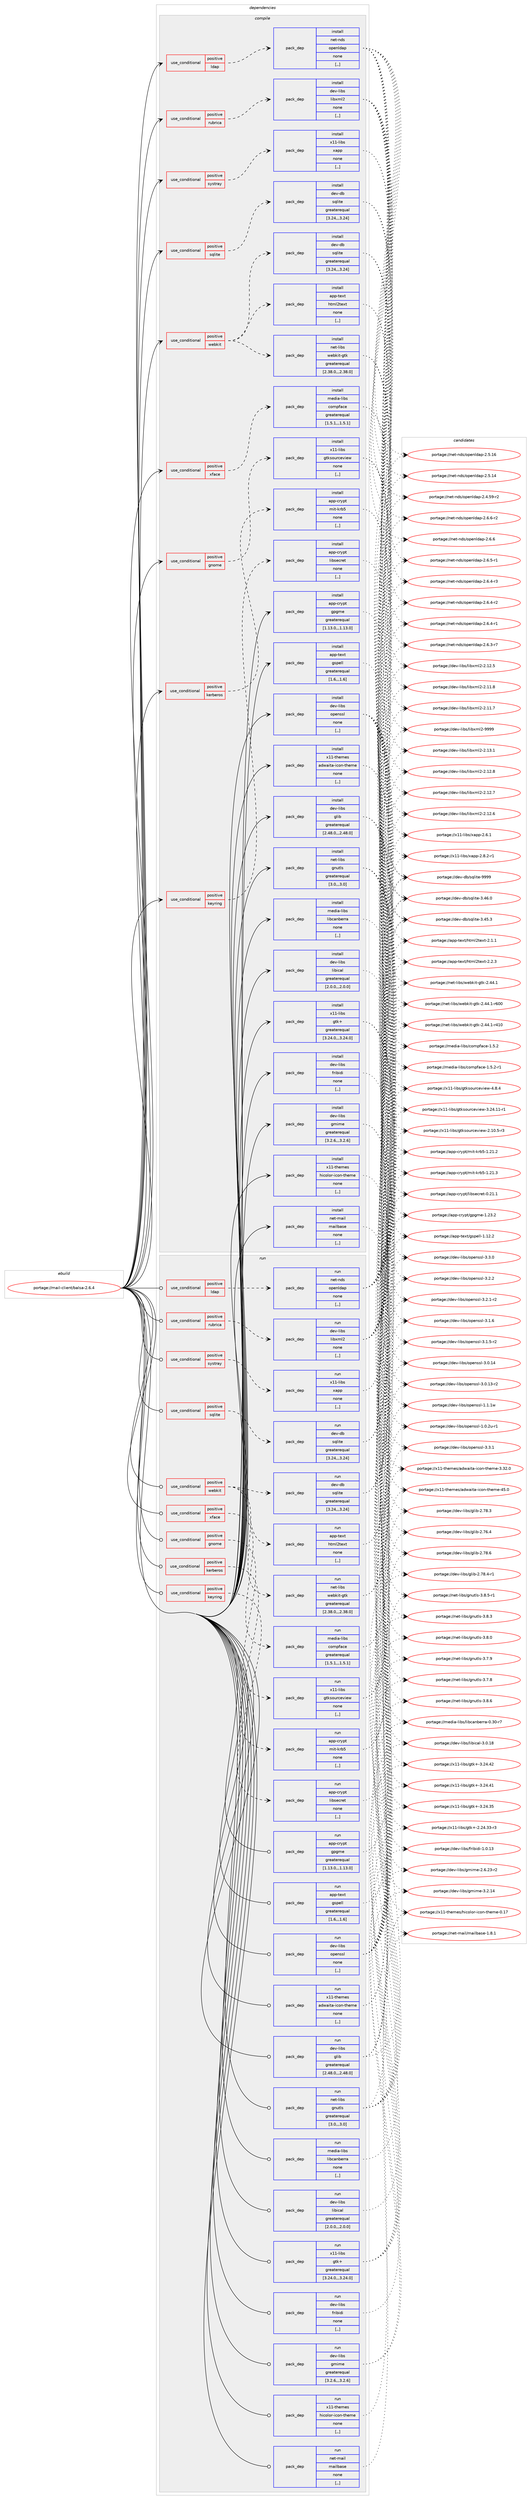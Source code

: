 digraph prolog {

# *************
# Graph options
# *************

newrank=true;
concentrate=true;
compound=true;
graph [rankdir=LR,fontname=Helvetica,fontsize=10,ranksep=1.5];#, ranksep=2.5, nodesep=0.2];
edge  [arrowhead=vee];
node  [fontname=Helvetica,fontsize=10];

# **********
# The ebuild
# **********

subgraph cluster_leftcol {
color=gray;
rank=same;
label=<<i>ebuild</i>>;
id [label="portage://mail-client/balsa-2.6.4", color=red, width=4, href="../mail-client/balsa-2.6.4.svg"];
}

# ****************
# The dependencies
# ****************

subgraph cluster_midcol {
color=gray;
label=<<i>dependencies</i>>;
subgraph cluster_compile {
fillcolor="#eeeeee";
style=filled;
label=<<i>compile</i>>;
subgraph cond68603 {
dependency273780 [label=<<TABLE BORDER="0" CELLBORDER="1" CELLSPACING="0" CELLPADDING="4"><TR><TD ROWSPAN="3" CELLPADDING="10">use_conditional</TD></TR><TR><TD>positive</TD></TR><TR><TD>gnome</TD></TR></TABLE>>, shape=none, color=red];
subgraph pack202949 {
dependency273781 [label=<<TABLE BORDER="0" CELLBORDER="1" CELLSPACING="0" CELLPADDING="4" WIDTH="220"><TR><TD ROWSPAN="6" CELLPADDING="30">pack_dep</TD></TR><TR><TD WIDTH="110">install</TD></TR><TR><TD>x11-libs</TD></TR><TR><TD>gtksourceview</TD></TR><TR><TD>none</TD></TR><TR><TD>[,,]</TD></TR></TABLE>>, shape=none, color=blue];
}
dependency273780:e -> dependency273781:w [weight=20,style="dashed",arrowhead="vee"];
}
id:e -> dependency273780:w [weight=20,style="solid",arrowhead="vee"];
subgraph cond68604 {
dependency273782 [label=<<TABLE BORDER="0" CELLBORDER="1" CELLSPACING="0" CELLPADDING="4"><TR><TD ROWSPAN="3" CELLPADDING="10">use_conditional</TD></TR><TR><TD>positive</TD></TR><TR><TD>kerberos</TD></TR></TABLE>>, shape=none, color=red];
subgraph pack202950 {
dependency273783 [label=<<TABLE BORDER="0" CELLBORDER="1" CELLSPACING="0" CELLPADDING="4" WIDTH="220"><TR><TD ROWSPAN="6" CELLPADDING="30">pack_dep</TD></TR><TR><TD WIDTH="110">install</TD></TR><TR><TD>app-crypt</TD></TR><TR><TD>mit-krb5</TD></TR><TR><TD>none</TD></TR><TR><TD>[,,]</TD></TR></TABLE>>, shape=none, color=blue];
}
dependency273782:e -> dependency273783:w [weight=20,style="dashed",arrowhead="vee"];
}
id:e -> dependency273782:w [weight=20,style="solid",arrowhead="vee"];
subgraph cond68605 {
dependency273784 [label=<<TABLE BORDER="0" CELLBORDER="1" CELLSPACING="0" CELLPADDING="4"><TR><TD ROWSPAN="3" CELLPADDING="10">use_conditional</TD></TR><TR><TD>positive</TD></TR><TR><TD>keyring</TD></TR></TABLE>>, shape=none, color=red];
subgraph pack202951 {
dependency273785 [label=<<TABLE BORDER="0" CELLBORDER="1" CELLSPACING="0" CELLPADDING="4" WIDTH="220"><TR><TD ROWSPAN="6" CELLPADDING="30">pack_dep</TD></TR><TR><TD WIDTH="110">install</TD></TR><TR><TD>app-crypt</TD></TR><TR><TD>libsecret</TD></TR><TR><TD>none</TD></TR><TR><TD>[,,]</TD></TR></TABLE>>, shape=none, color=blue];
}
dependency273784:e -> dependency273785:w [weight=20,style="dashed",arrowhead="vee"];
}
id:e -> dependency273784:w [weight=20,style="solid",arrowhead="vee"];
subgraph cond68606 {
dependency273786 [label=<<TABLE BORDER="0" CELLBORDER="1" CELLSPACING="0" CELLPADDING="4"><TR><TD ROWSPAN="3" CELLPADDING="10">use_conditional</TD></TR><TR><TD>positive</TD></TR><TR><TD>ldap</TD></TR></TABLE>>, shape=none, color=red];
subgraph pack202952 {
dependency273787 [label=<<TABLE BORDER="0" CELLBORDER="1" CELLSPACING="0" CELLPADDING="4" WIDTH="220"><TR><TD ROWSPAN="6" CELLPADDING="30">pack_dep</TD></TR><TR><TD WIDTH="110">install</TD></TR><TR><TD>net-nds</TD></TR><TR><TD>openldap</TD></TR><TR><TD>none</TD></TR><TR><TD>[,,]</TD></TR></TABLE>>, shape=none, color=blue];
}
dependency273786:e -> dependency273787:w [weight=20,style="dashed",arrowhead="vee"];
}
id:e -> dependency273786:w [weight=20,style="solid",arrowhead="vee"];
subgraph cond68607 {
dependency273788 [label=<<TABLE BORDER="0" CELLBORDER="1" CELLSPACING="0" CELLPADDING="4"><TR><TD ROWSPAN="3" CELLPADDING="10">use_conditional</TD></TR><TR><TD>positive</TD></TR><TR><TD>rubrica</TD></TR></TABLE>>, shape=none, color=red];
subgraph pack202953 {
dependency273789 [label=<<TABLE BORDER="0" CELLBORDER="1" CELLSPACING="0" CELLPADDING="4" WIDTH="220"><TR><TD ROWSPAN="6" CELLPADDING="30">pack_dep</TD></TR><TR><TD WIDTH="110">install</TD></TR><TR><TD>dev-libs</TD></TR><TR><TD>libxml2</TD></TR><TR><TD>none</TD></TR><TR><TD>[,,]</TD></TR></TABLE>>, shape=none, color=blue];
}
dependency273788:e -> dependency273789:w [weight=20,style="dashed",arrowhead="vee"];
}
id:e -> dependency273788:w [weight=20,style="solid",arrowhead="vee"];
subgraph cond68608 {
dependency273790 [label=<<TABLE BORDER="0" CELLBORDER="1" CELLSPACING="0" CELLPADDING="4"><TR><TD ROWSPAN="3" CELLPADDING="10">use_conditional</TD></TR><TR><TD>positive</TD></TR><TR><TD>sqlite</TD></TR></TABLE>>, shape=none, color=red];
subgraph pack202954 {
dependency273791 [label=<<TABLE BORDER="0" CELLBORDER="1" CELLSPACING="0" CELLPADDING="4" WIDTH="220"><TR><TD ROWSPAN="6" CELLPADDING="30">pack_dep</TD></TR><TR><TD WIDTH="110">install</TD></TR><TR><TD>dev-db</TD></TR><TR><TD>sqlite</TD></TR><TR><TD>greaterequal</TD></TR><TR><TD>[3.24,,,3.24]</TD></TR></TABLE>>, shape=none, color=blue];
}
dependency273790:e -> dependency273791:w [weight=20,style="dashed",arrowhead="vee"];
}
id:e -> dependency273790:w [weight=20,style="solid",arrowhead="vee"];
subgraph cond68609 {
dependency273792 [label=<<TABLE BORDER="0" CELLBORDER="1" CELLSPACING="0" CELLPADDING="4"><TR><TD ROWSPAN="3" CELLPADDING="10">use_conditional</TD></TR><TR><TD>positive</TD></TR><TR><TD>systray</TD></TR></TABLE>>, shape=none, color=red];
subgraph pack202955 {
dependency273793 [label=<<TABLE BORDER="0" CELLBORDER="1" CELLSPACING="0" CELLPADDING="4" WIDTH="220"><TR><TD ROWSPAN="6" CELLPADDING="30">pack_dep</TD></TR><TR><TD WIDTH="110">install</TD></TR><TR><TD>x11-libs</TD></TR><TR><TD>xapp</TD></TR><TR><TD>none</TD></TR><TR><TD>[,,]</TD></TR></TABLE>>, shape=none, color=blue];
}
dependency273792:e -> dependency273793:w [weight=20,style="dashed",arrowhead="vee"];
}
id:e -> dependency273792:w [weight=20,style="solid",arrowhead="vee"];
subgraph cond68610 {
dependency273794 [label=<<TABLE BORDER="0" CELLBORDER="1" CELLSPACING="0" CELLPADDING="4"><TR><TD ROWSPAN="3" CELLPADDING="10">use_conditional</TD></TR><TR><TD>positive</TD></TR><TR><TD>webkit</TD></TR></TABLE>>, shape=none, color=red];
subgraph pack202956 {
dependency273795 [label=<<TABLE BORDER="0" CELLBORDER="1" CELLSPACING="0" CELLPADDING="4" WIDTH="220"><TR><TD ROWSPAN="6" CELLPADDING="30">pack_dep</TD></TR><TR><TD WIDTH="110">install</TD></TR><TR><TD>net-libs</TD></TR><TR><TD>webkit-gtk</TD></TR><TR><TD>greaterequal</TD></TR><TR><TD>[2.38.0,,,2.38.0]</TD></TR></TABLE>>, shape=none, color=blue];
}
dependency273794:e -> dependency273795:w [weight=20,style="dashed",arrowhead="vee"];
subgraph pack202957 {
dependency273796 [label=<<TABLE BORDER="0" CELLBORDER="1" CELLSPACING="0" CELLPADDING="4" WIDTH="220"><TR><TD ROWSPAN="6" CELLPADDING="30">pack_dep</TD></TR><TR><TD WIDTH="110">install</TD></TR><TR><TD>dev-db</TD></TR><TR><TD>sqlite</TD></TR><TR><TD>greaterequal</TD></TR><TR><TD>[3.24,,,3.24]</TD></TR></TABLE>>, shape=none, color=blue];
}
dependency273794:e -> dependency273796:w [weight=20,style="dashed",arrowhead="vee"];
subgraph pack202958 {
dependency273797 [label=<<TABLE BORDER="0" CELLBORDER="1" CELLSPACING="0" CELLPADDING="4" WIDTH="220"><TR><TD ROWSPAN="6" CELLPADDING="30">pack_dep</TD></TR><TR><TD WIDTH="110">install</TD></TR><TR><TD>app-text</TD></TR><TR><TD>html2text</TD></TR><TR><TD>none</TD></TR><TR><TD>[,,]</TD></TR></TABLE>>, shape=none, color=blue];
}
dependency273794:e -> dependency273797:w [weight=20,style="dashed",arrowhead="vee"];
}
id:e -> dependency273794:w [weight=20,style="solid",arrowhead="vee"];
subgraph cond68611 {
dependency273798 [label=<<TABLE BORDER="0" CELLBORDER="1" CELLSPACING="0" CELLPADDING="4"><TR><TD ROWSPAN="3" CELLPADDING="10">use_conditional</TD></TR><TR><TD>positive</TD></TR><TR><TD>xface</TD></TR></TABLE>>, shape=none, color=red];
subgraph pack202959 {
dependency273799 [label=<<TABLE BORDER="0" CELLBORDER="1" CELLSPACING="0" CELLPADDING="4" WIDTH="220"><TR><TD ROWSPAN="6" CELLPADDING="30">pack_dep</TD></TR><TR><TD WIDTH="110">install</TD></TR><TR><TD>media-libs</TD></TR><TR><TD>compface</TD></TR><TR><TD>greaterequal</TD></TR><TR><TD>[1.5.1,,,1.5.1]</TD></TR></TABLE>>, shape=none, color=blue];
}
dependency273798:e -> dependency273799:w [weight=20,style="dashed",arrowhead="vee"];
}
id:e -> dependency273798:w [weight=20,style="solid",arrowhead="vee"];
subgraph pack202960 {
dependency273800 [label=<<TABLE BORDER="0" CELLBORDER="1" CELLSPACING="0" CELLPADDING="4" WIDTH="220"><TR><TD ROWSPAN="6" CELLPADDING="30">pack_dep</TD></TR><TR><TD WIDTH="110">install</TD></TR><TR><TD>app-crypt</TD></TR><TR><TD>gpgme</TD></TR><TR><TD>greaterequal</TD></TR><TR><TD>[1.13.0,,,1.13.0]</TD></TR></TABLE>>, shape=none, color=blue];
}
id:e -> dependency273800:w [weight=20,style="solid",arrowhead="vee"];
subgraph pack202961 {
dependency273801 [label=<<TABLE BORDER="0" CELLBORDER="1" CELLSPACING="0" CELLPADDING="4" WIDTH="220"><TR><TD ROWSPAN="6" CELLPADDING="30">pack_dep</TD></TR><TR><TD WIDTH="110">install</TD></TR><TR><TD>app-text</TD></TR><TR><TD>gspell</TD></TR><TR><TD>greaterequal</TD></TR><TR><TD>[1.6,,,1.6]</TD></TR></TABLE>>, shape=none, color=blue];
}
id:e -> dependency273801:w [weight=20,style="solid",arrowhead="vee"];
subgraph pack202962 {
dependency273802 [label=<<TABLE BORDER="0" CELLBORDER="1" CELLSPACING="0" CELLPADDING="4" WIDTH="220"><TR><TD ROWSPAN="6" CELLPADDING="30">pack_dep</TD></TR><TR><TD WIDTH="110">install</TD></TR><TR><TD>dev-libs</TD></TR><TR><TD>fribidi</TD></TR><TR><TD>none</TD></TR><TR><TD>[,,]</TD></TR></TABLE>>, shape=none, color=blue];
}
id:e -> dependency273802:w [weight=20,style="solid",arrowhead="vee"];
subgraph pack202963 {
dependency273803 [label=<<TABLE BORDER="0" CELLBORDER="1" CELLSPACING="0" CELLPADDING="4" WIDTH="220"><TR><TD ROWSPAN="6" CELLPADDING="30">pack_dep</TD></TR><TR><TD WIDTH="110">install</TD></TR><TR><TD>dev-libs</TD></TR><TR><TD>glib</TD></TR><TR><TD>greaterequal</TD></TR><TR><TD>[2.48.0,,,2.48.0]</TD></TR></TABLE>>, shape=none, color=blue];
}
id:e -> dependency273803:w [weight=20,style="solid",arrowhead="vee"];
subgraph pack202964 {
dependency273804 [label=<<TABLE BORDER="0" CELLBORDER="1" CELLSPACING="0" CELLPADDING="4" WIDTH="220"><TR><TD ROWSPAN="6" CELLPADDING="30">pack_dep</TD></TR><TR><TD WIDTH="110">install</TD></TR><TR><TD>dev-libs</TD></TR><TR><TD>gmime</TD></TR><TR><TD>greaterequal</TD></TR><TR><TD>[3.2.6,,,3.2.6]</TD></TR></TABLE>>, shape=none, color=blue];
}
id:e -> dependency273804:w [weight=20,style="solid",arrowhead="vee"];
subgraph pack202965 {
dependency273805 [label=<<TABLE BORDER="0" CELLBORDER="1" CELLSPACING="0" CELLPADDING="4" WIDTH="220"><TR><TD ROWSPAN="6" CELLPADDING="30">pack_dep</TD></TR><TR><TD WIDTH="110">install</TD></TR><TR><TD>dev-libs</TD></TR><TR><TD>libical</TD></TR><TR><TD>greaterequal</TD></TR><TR><TD>[2.0.0,,,2.0.0]</TD></TR></TABLE>>, shape=none, color=blue];
}
id:e -> dependency273805:w [weight=20,style="solid",arrowhead="vee"];
subgraph pack202966 {
dependency273806 [label=<<TABLE BORDER="0" CELLBORDER="1" CELLSPACING="0" CELLPADDING="4" WIDTH="220"><TR><TD ROWSPAN="6" CELLPADDING="30">pack_dep</TD></TR><TR><TD WIDTH="110">install</TD></TR><TR><TD>dev-libs</TD></TR><TR><TD>openssl</TD></TR><TR><TD>none</TD></TR><TR><TD>[,,]</TD></TR></TABLE>>, shape=none, color=blue];
}
id:e -> dependency273806:w [weight=20,style="solid",arrowhead="vee"];
subgraph pack202967 {
dependency273807 [label=<<TABLE BORDER="0" CELLBORDER="1" CELLSPACING="0" CELLPADDING="4" WIDTH="220"><TR><TD ROWSPAN="6" CELLPADDING="30">pack_dep</TD></TR><TR><TD WIDTH="110">install</TD></TR><TR><TD>media-libs</TD></TR><TR><TD>libcanberra</TD></TR><TR><TD>none</TD></TR><TR><TD>[,,]</TD></TR></TABLE>>, shape=none, color=blue];
}
id:e -> dependency273807:w [weight=20,style="solid",arrowhead="vee"];
subgraph pack202968 {
dependency273808 [label=<<TABLE BORDER="0" CELLBORDER="1" CELLSPACING="0" CELLPADDING="4" WIDTH="220"><TR><TD ROWSPAN="6" CELLPADDING="30">pack_dep</TD></TR><TR><TD WIDTH="110">install</TD></TR><TR><TD>net-libs</TD></TR><TR><TD>gnutls</TD></TR><TR><TD>greaterequal</TD></TR><TR><TD>[3.0,,,3.0]</TD></TR></TABLE>>, shape=none, color=blue];
}
id:e -> dependency273808:w [weight=20,style="solid",arrowhead="vee"];
subgraph pack202969 {
dependency273809 [label=<<TABLE BORDER="0" CELLBORDER="1" CELLSPACING="0" CELLPADDING="4" WIDTH="220"><TR><TD ROWSPAN="6" CELLPADDING="30">pack_dep</TD></TR><TR><TD WIDTH="110">install</TD></TR><TR><TD>net-mail</TD></TR><TR><TD>mailbase</TD></TR><TR><TD>none</TD></TR><TR><TD>[,,]</TD></TR></TABLE>>, shape=none, color=blue];
}
id:e -> dependency273809:w [weight=20,style="solid",arrowhead="vee"];
subgraph pack202970 {
dependency273810 [label=<<TABLE BORDER="0" CELLBORDER="1" CELLSPACING="0" CELLPADDING="4" WIDTH="220"><TR><TD ROWSPAN="6" CELLPADDING="30">pack_dep</TD></TR><TR><TD WIDTH="110">install</TD></TR><TR><TD>x11-libs</TD></TR><TR><TD>gtk+</TD></TR><TR><TD>greaterequal</TD></TR><TR><TD>[3.24.0,,,3.24.0]</TD></TR></TABLE>>, shape=none, color=blue];
}
id:e -> dependency273810:w [weight=20,style="solid",arrowhead="vee"];
subgraph pack202971 {
dependency273811 [label=<<TABLE BORDER="0" CELLBORDER="1" CELLSPACING="0" CELLPADDING="4" WIDTH="220"><TR><TD ROWSPAN="6" CELLPADDING="30">pack_dep</TD></TR><TR><TD WIDTH="110">install</TD></TR><TR><TD>x11-themes</TD></TR><TR><TD>adwaita-icon-theme</TD></TR><TR><TD>none</TD></TR><TR><TD>[,,]</TD></TR></TABLE>>, shape=none, color=blue];
}
id:e -> dependency273811:w [weight=20,style="solid",arrowhead="vee"];
subgraph pack202972 {
dependency273812 [label=<<TABLE BORDER="0" CELLBORDER="1" CELLSPACING="0" CELLPADDING="4" WIDTH="220"><TR><TD ROWSPAN="6" CELLPADDING="30">pack_dep</TD></TR><TR><TD WIDTH="110">install</TD></TR><TR><TD>x11-themes</TD></TR><TR><TD>hicolor-icon-theme</TD></TR><TR><TD>none</TD></TR><TR><TD>[,,]</TD></TR></TABLE>>, shape=none, color=blue];
}
id:e -> dependency273812:w [weight=20,style="solid",arrowhead="vee"];
}
subgraph cluster_compileandrun {
fillcolor="#eeeeee";
style=filled;
label=<<i>compile and run</i>>;
}
subgraph cluster_run {
fillcolor="#eeeeee";
style=filled;
label=<<i>run</i>>;
subgraph cond68612 {
dependency273813 [label=<<TABLE BORDER="0" CELLBORDER="1" CELLSPACING="0" CELLPADDING="4"><TR><TD ROWSPAN="3" CELLPADDING="10">use_conditional</TD></TR><TR><TD>positive</TD></TR><TR><TD>gnome</TD></TR></TABLE>>, shape=none, color=red];
subgraph pack202973 {
dependency273814 [label=<<TABLE BORDER="0" CELLBORDER="1" CELLSPACING="0" CELLPADDING="4" WIDTH="220"><TR><TD ROWSPAN="6" CELLPADDING="30">pack_dep</TD></TR><TR><TD WIDTH="110">run</TD></TR><TR><TD>x11-libs</TD></TR><TR><TD>gtksourceview</TD></TR><TR><TD>none</TD></TR><TR><TD>[,,]</TD></TR></TABLE>>, shape=none, color=blue];
}
dependency273813:e -> dependency273814:w [weight=20,style="dashed",arrowhead="vee"];
}
id:e -> dependency273813:w [weight=20,style="solid",arrowhead="odot"];
subgraph cond68613 {
dependency273815 [label=<<TABLE BORDER="0" CELLBORDER="1" CELLSPACING="0" CELLPADDING="4"><TR><TD ROWSPAN="3" CELLPADDING="10">use_conditional</TD></TR><TR><TD>positive</TD></TR><TR><TD>kerberos</TD></TR></TABLE>>, shape=none, color=red];
subgraph pack202974 {
dependency273816 [label=<<TABLE BORDER="0" CELLBORDER="1" CELLSPACING="0" CELLPADDING="4" WIDTH="220"><TR><TD ROWSPAN="6" CELLPADDING="30">pack_dep</TD></TR><TR><TD WIDTH="110">run</TD></TR><TR><TD>app-crypt</TD></TR><TR><TD>mit-krb5</TD></TR><TR><TD>none</TD></TR><TR><TD>[,,]</TD></TR></TABLE>>, shape=none, color=blue];
}
dependency273815:e -> dependency273816:w [weight=20,style="dashed",arrowhead="vee"];
}
id:e -> dependency273815:w [weight=20,style="solid",arrowhead="odot"];
subgraph cond68614 {
dependency273817 [label=<<TABLE BORDER="0" CELLBORDER="1" CELLSPACING="0" CELLPADDING="4"><TR><TD ROWSPAN="3" CELLPADDING="10">use_conditional</TD></TR><TR><TD>positive</TD></TR><TR><TD>keyring</TD></TR></TABLE>>, shape=none, color=red];
subgraph pack202975 {
dependency273818 [label=<<TABLE BORDER="0" CELLBORDER="1" CELLSPACING="0" CELLPADDING="4" WIDTH="220"><TR><TD ROWSPAN="6" CELLPADDING="30">pack_dep</TD></TR><TR><TD WIDTH="110">run</TD></TR><TR><TD>app-crypt</TD></TR><TR><TD>libsecret</TD></TR><TR><TD>none</TD></TR><TR><TD>[,,]</TD></TR></TABLE>>, shape=none, color=blue];
}
dependency273817:e -> dependency273818:w [weight=20,style="dashed",arrowhead="vee"];
}
id:e -> dependency273817:w [weight=20,style="solid",arrowhead="odot"];
subgraph cond68615 {
dependency273819 [label=<<TABLE BORDER="0" CELLBORDER="1" CELLSPACING="0" CELLPADDING="4"><TR><TD ROWSPAN="3" CELLPADDING="10">use_conditional</TD></TR><TR><TD>positive</TD></TR><TR><TD>ldap</TD></TR></TABLE>>, shape=none, color=red];
subgraph pack202976 {
dependency273820 [label=<<TABLE BORDER="0" CELLBORDER="1" CELLSPACING="0" CELLPADDING="4" WIDTH="220"><TR><TD ROWSPAN="6" CELLPADDING="30">pack_dep</TD></TR><TR><TD WIDTH="110">run</TD></TR><TR><TD>net-nds</TD></TR><TR><TD>openldap</TD></TR><TR><TD>none</TD></TR><TR><TD>[,,]</TD></TR></TABLE>>, shape=none, color=blue];
}
dependency273819:e -> dependency273820:w [weight=20,style="dashed",arrowhead="vee"];
}
id:e -> dependency273819:w [weight=20,style="solid",arrowhead="odot"];
subgraph cond68616 {
dependency273821 [label=<<TABLE BORDER="0" CELLBORDER="1" CELLSPACING="0" CELLPADDING="4"><TR><TD ROWSPAN="3" CELLPADDING="10">use_conditional</TD></TR><TR><TD>positive</TD></TR><TR><TD>rubrica</TD></TR></TABLE>>, shape=none, color=red];
subgraph pack202977 {
dependency273822 [label=<<TABLE BORDER="0" CELLBORDER="1" CELLSPACING="0" CELLPADDING="4" WIDTH="220"><TR><TD ROWSPAN="6" CELLPADDING="30">pack_dep</TD></TR><TR><TD WIDTH="110">run</TD></TR><TR><TD>dev-libs</TD></TR><TR><TD>libxml2</TD></TR><TR><TD>none</TD></TR><TR><TD>[,,]</TD></TR></TABLE>>, shape=none, color=blue];
}
dependency273821:e -> dependency273822:w [weight=20,style="dashed",arrowhead="vee"];
}
id:e -> dependency273821:w [weight=20,style="solid",arrowhead="odot"];
subgraph cond68617 {
dependency273823 [label=<<TABLE BORDER="0" CELLBORDER="1" CELLSPACING="0" CELLPADDING="4"><TR><TD ROWSPAN="3" CELLPADDING="10">use_conditional</TD></TR><TR><TD>positive</TD></TR><TR><TD>sqlite</TD></TR></TABLE>>, shape=none, color=red];
subgraph pack202978 {
dependency273824 [label=<<TABLE BORDER="0" CELLBORDER="1" CELLSPACING="0" CELLPADDING="4" WIDTH="220"><TR><TD ROWSPAN="6" CELLPADDING="30">pack_dep</TD></TR><TR><TD WIDTH="110">run</TD></TR><TR><TD>dev-db</TD></TR><TR><TD>sqlite</TD></TR><TR><TD>greaterequal</TD></TR><TR><TD>[3.24,,,3.24]</TD></TR></TABLE>>, shape=none, color=blue];
}
dependency273823:e -> dependency273824:w [weight=20,style="dashed",arrowhead="vee"];
}
id:e -> dependency273823:w [weight=20,style="solid",arrowhead="odot"];
subgraph cond68618 {
dependency273825 [label=<<TABLE BORDER="0" CELLBORDER="1" CELLSPACING="0" CELLPADDING="4"><TR><TD ROWSPAN="3" CELLPADDING="10">use_conditional</TD></TR><TR><TD>positive</TD></TR><TR><TD>systray</TD></TR></TABLE>>, shape=none, color=red];
subgraph pack202979 {
dependency273826 [label=<<TABLE BORDER="0" CELLBORDER="1" CELLSPACING="0" CELLPADDING="4" WIDTH="220"><TR><TD ROWSPAN="6" CELLPADDING="30">pack_dep</TD></TR><TR><TD WIDTH="110">run</TD></TR><TR><TD>x11-libs</TD></TR><TR><TD>xapp</TD></TR><TR><TD>none</TD></TR><TR><TD>[,,]</TD></TR></TABLE>>, shape=none, color=blue];
}
dependency273825:e -> dependency273826:w [weight=20,style="dashed",arrowhead="vee"];
}
id:e -> dependency273825:w [weight=20,style="solid",arrowhead="odot"];
subgraph cond68619 {
dependency273827 [label=<<TABLE BORDER="0" CELLBORDER="1" CELLSPACING="0" CELLPADDING="4"><TR><TD ROWSPAN="3" CELLPADDING="10">use_conditional</TD></TR><TR><TD>positive</TD></TR><TR><TD>webkit</TD></TR></TABLE>>, shape=none, color=red];
subgraph pack202980 {
dependency273828 [label=<<TABLE BORDER="0" CELLBORDER="1" CELLSPACING="0" CELLPADDING="4" WIDTH="220"><TR><TD ROWSPAN="6" CELLPADDING="30">pack_dep</TD></TR><TR><TD WIDTH="110">run</TD></TR><TR><TD>net-libs</TD></TR><TR><TD>webkit-gtk</TD></TR><TR><TD>greaterequal</TD></TR><TR><TD>[2.38.0,,,2.38.0]</TD></TR></TABLE>>, shape=none, color=blue];
}
dependency273827:e -> dependency273828:w [weight=20,style="dashed",arrowhead="vee"];
subgraph pack202981 {
dependency273829 [label=<<TABLE BORDER="0" CELLBORDER="1" CELLSPACING="0" CELLPADDING="4" WIDTH="220"><TR><TD ROWSPAN="6" CELLPADDING="30">pack_dep</TD></TR><TR><TD WIDTH="110">run</TD></TR><TR><TD>dev-db</TD></TR><TR><TD>sqlite</TD></TR><TR><TD>greaterequal</TD></TR><TR><TD>[3.24,,,3.24]</TD></TR></TABLE>>, shape=none, color=blue];
}
dependency273827:e -> dependency273829:w [weight=20,style="dashed",arrowhead="vee"];
subgraph pack202982 {
dependency273830 [label=<<TABLE BORDER="0" CELLBORDER="1" CELLSPACING="0" CELLPADDING="4" WIDTH="220"><TR><TD ROWSPAN="6" CELLPADDING="30">pack_dep</TD></TR><TR><TD WIDTH="110">run</TD></TR><TR><TD>app-text</TD></TR><TR><TD>html2text</TD></TR><TR><TD>none</TD></TR><TR><TD>[,,]</TD></TR></TABLE>>, shape=none, color=blue];
}
dependency273827:e -> dependency273830:w [weight=20,style="dashed",arrowhead="vee"];
}
id:e -> dependency273827:w [weight=20,style="solid",arrowhead="odot"];
subgraph cond68620 {
dependency273831 [label=<<TABLE BORDER="0" CELLBORDER="1" CELLSPACING="0" CELLPADDING="4"><TR><TD ROWSPAN="3" CELLPADDING="10">use_conditional</TD></TR><TR><TD>positive</TD></TR><TR><TD>xface</TD></TR></TABLE>>, shape=none, color=red];
subgraph pack202983 {
dependency273832 [label=<<TABLE BORDER="0" CELLBORDER="1" CELLSPACING="0" CELLPADDING="4" WIDTH="220"><TR><TD ROWSPAN="6" CELLPADDING="30">pack_dep</TD></TR><TR><TD WIDTH="110">run</TD></TR><TR><TD>media-libs</TD></TR><TR><TD>compface</TD></TR><TR><TD>greaterequal</TD></TR><TR><TD>[1.5.1,,,1.5.1]</TD></TR></TABLE>>, shape=none, color=blue];
}
dependency273831:e -> dependency273832:w [weight=20,style="dashed",arrowhead="vee"];
}
id:e -> dependency273831:w [weight=20,style="solid",arrowhead="odot"];
subgraph pack202984 {
dependency273833 [label=<<TABLE BORDER="0" CELLBORDER="1" CELLSPACING="0" CELLPADDING="4" WIDTH="220"><TR><TD ROWSPAN="6" CELLPADDING="30">pack_dep</TD></TR><TR><TD WIDTH="110">run</TD></TR><TR><TD>app-crypt</TD></TR><TR><TD>gpgme</TD></TR><TR><TD>greaterequal</TD></TR><TR><TD>[1.13.0,,,1.13.0]</TD></TR></TABLE>>, shape=none, color=blue];
}
id:e -> dependency273833:w [weight=20,style="solid",arrowhead="odot"];
subgraph pack202985 {
dependency273834 [label=<<TABLE BORDER="0" CELLBORDER="1" CELLSPACING="0" CELLPADDING="4" WIDTH="220"><TR><TD ROWSPAN="6" CELLPADDING="30">pack_dep</TD></TR><TR><TD WIDTH="110">run</TD></TR><TR><TD>app-text</TD></TR><TR><TD>gspell</TD></TR><TR><TD>greaterequal</TD></TR><TR><TD>[1.6,,,1.6]</TD></TR></TABLE>>, shape=none, color=blue];
}
id:e -> dependency273834:w [weight=20,style="solid",arrowhead="odot"];
subgraph pack202986 {
dependency273835 [label=<<TABLE BORDER="0" CELLBORDER="1" CELLSPACING="0" CELLPADDING="4" WIDTH="220"><TR><TD ROWSPAN="6" CELLPADDING="30">pack_dep</TD></TR><TR><TD WIDTH="110">run</TD></TR><TR><TD>dev-libs</TD></TR><TR><TD>fribidi</TD></TR><TR><TD>none</TD></TR><TR><TD>[,,]</TD></TR></TABLE>>, shape=none, color=blue];
}
id:e -> dependency273835:w [weight=20,style="solid",arrowhead="odot"];
subgraph pack202987 {
dependency273836 [label=<<TABLE BORDER="0" CELLBORDER="1" CELLSPACING="0" CELLPADDING="4" WIDTH="220"><TR><TD ROWSPAN="6" CELLPADDING="30">pack_dep</TD></TR><TR><TD WIDTH="110">run</TD></TR><TR><TD>dev-libs</TD></TR><TR><TD>glib</TD></TR><TR><TD>greaterequal</TD></TR><TR><TD>[2.48.0,,,2.48.0]</TD></TR></TABLE>>, shape=none, color=blue];
}
id:e -> dependency273836:w [weight=20,style="solid",arrowhead="odot"];
subgraph pack202988 {
dependency273837 [label=<<TABLE BORDER="0" CELLBORDER="1" CELLSPACING="0" CELLPADDING="4" WIDTH="220"><TR><TD ROWSPAN="6" CELLPADDING="30">pack_dep</TD></TR><TR><TD WIDTH="110">run</TD></TR><TR><TD>dev-libs</TD></TR><TR><TD>gmime</TD></TR><TR><TD>greaterequal</TD></TR><TR><TD>[3.2.6,,,3.2.6]</TD></TR></TABLE>>, shape=none, color=blue];
}
id:e -> dependency273837:w [weight=20,style="solid",arrowhead="odot"];
subgraph pack202989 {
dependency273838 [label=<<TABLE BORDER="0" CELLBORDER="1" CELLSPACING="0" CELLPADDING="4" WIDTH="220"><TR><TD ROWSPAN="6" CELLPADDING="30">pack_dep</TD></TR><TR><TD WIDTH="110">run</TD></TR><TR><TD>dev-libs</TD></TR><TR><TD>libical</TD></TR><TR><TD>greaterequal</TD></TR><TR><TD>[2.0.0,,,2.0.0]</TD></TR></TABLE>>, shape=none, color=blue];
}
id:e -> dependency273838:w [weight=20,style="solid",arrowhead="odot"];
subgraph pack202990 {
dependency273839 [label=<<TABLE BORDER="0" CELLBORDER="1" CELLSPACING="0" CELLPADDING="4" WIDTH="220"><TR><TD ROWSPAN="6" CELLPADDING="30">pack_dep</TD></TR><TR><TD WIDTH="110">run</TD></TR><TR><TD>dev-libs</TD></TR><TR><TD>openssl</TD></TR><TR><TD>none</TD></TR><TR><TD>[,,]</TD></TR></TABLE>>, shape=none, color=blue];
}
id:e -> dependency273839:w [weight=20,style="solid",arrowhead="odot"];
subgraph pack202991 {
dependency273840 [label=<<TABLE BORDER="0" CELLBORDER="1" CELLSPACING="0" CELLPADDING="4" WIDTH="220"><TR><TD ROWSPAN="6" CELLPADDING="30">pack_dep</TD></TR><TR><TD WIDTH="110">run</TD></TR><TR><TD>media-libs</TD></TR><TR><TD>libcanberra</TD></TR><TR><TD>none</TD></TR><TR><TD>[,,]</TD></TR></TABLE>>, shape=none, color=blue];
}
id:e -> dependency273840:w [weight=20,style="solid",arrowhead="odot"];
subgraph pack202992 {
dependency273841 [label=<<TABLE BORDER="0" CELLBORDER="1" CELLSPACING="0" CELLPADDING="4" WIDTH="220"><TR><TD ROWSPAN="6" CELLPADDING="30">pack_dep</TD></TR><TR><TD WIDTH="110">run</TD></TR><TR><TD>net-libs</TD></TR><TR><TD>gnutls</TD></TR><TR><TD>greaterequal</TD></TR><TR><TD>[3.0,,,3.0]</TD></TR></TABLE>>, shape=none, color=blue];
}
id:e -> dependency273841:w [weight=20,style="solid",arrowhead="odot"];
subgraph pack202993 {
dependency273842 [label=<<TABLE BORDER="0" CELLBORDER="1" CELLSPACING="0" CELLPADDING="4" WIDTH="220"><TR><TD ROWSPAN="6" CELLPADDING="30">pack_dep</TD></TR><TR><TD WIDTH="110">run</TD></TR><TR><TD>net-mail</TD></TR><TR><TD>mailbase</TD></TR><TR><TD>none</TD></TR><TR><TD>[,,]</TD></TR></TABLE>>, shape=none, color=blue];
}
id:e -> dependency273842:w [weight=20,style="solid",arrowhead="odot"];
subgraph pack202994 {
dependency273843 [label=<<TABLE BORDER="0" CELLBORDER="1" CELLSPACING="0" CELLPADDING="4" WIDTH="220"><TR><TD ROWSPAN="6" CELLPADDING="30">pack_dep</TD></TR><TR><TD WIDTH="110">run</TD></TR><TR><TD>x11-libs</TD></TR><TR><TD>gtk+</TD></TR><TR><TD>greaterequal</TD></TR><TR><TD>[3.24.0,,,3.24.0]</TD></TR></TABLE>>, shape=none, color=blue];
}
id:e -> dependency273843:w [weight=20,style="solid",arrowhead="odot"];
subgraph pack202995 {
dependency273844 [label=<<TABLE BORDER="0" CELLBORDER="1" CELLSPACING="0" CELLPADDING="4" WIDTH="220"><TR><TD ROWSPAN="6" CELLPADDING="30">pack_dep</TD></TR><TR><TD WIDTH="110">run</TD></TR><TR><TD>x11-themes</TD></TR><TR><TD>adwaita-icon-theme</TD></TR><TR><TD>none</TD></TR><TR><TD>[,,]</TD></TR></TABLE>>, shape=none, color=blue];
}
id:e -> dependency273844:w [weight=20,style="solid",arrowhead="odot"];
subgraph pack202996 {
dependency273845 [label=<<TABLE BORDER="0" CELLBORDER="1" CELLSPACING="0" CELLPADDING="4" WIDTH="220"><TR><TD ROWSPAN="6" CELLPADDING="30">pack_dep</TD></TR><TR><TD WIDTH="110">run</TD></TR><TR><TD>x11-themes</TD></TR><TR><TD>hicolor-icon-theme</TD></TR><TR><TD>none</TD></TR><TR><TD>[,,]</TD></TR></TABLE>>, shape=none, color=blue];
}
id:e -> dependency273845:w [weight=20,style="solid",arrowhead="odot"];
}
}

# **************
# The candidates
# **************

subgraph cluster_choices {
rank=same;
color=gray;
label=<<i>candidates</i>>;

subgraph choice202949 {
color=black;
nodesep=1;
choice120494945108105981154710311610711511111711499101118105101119455246564652 [label="portage://x11-libs/gtksourceview-4.8.4", color=red, width=4,href="../x11-libs/gtksourceview-4.8.4.svg"];
choice12049494510810598115471031161071151111171149910111810510111945514650524649494511449 [label="portage://x11-libs/gtksourceview-3.24.11-r1", color=red, width=4,href="../x11-libs/gtksourceview-3.24.11-r1.svg"];
choice120494945108105981154710311610711511111711499101118105101119455046494846534511451 [label="portage://x11-libs/gtksourceview-2.10.5-r3", color=red, width=4,href="../x11-libs/gtksourceview-2.10.5-r3.svg"];
dependency273781:e -> choice120494945108105981154710311610711511111711499101118105101119455246564652:w [style=dotted,weight="100"];
dependency273781:e -> choice12049494510810598115471031161071151111171149910111810510111945514650524649494511449:w [style=dotted,weight="100"];
dependency273781:e -> choice120494945108105981154710311610711511111711499101118105101119455046494846534511451:w [style=dotted,weight="100"];
}
subgraph choice202950 {
color=black;
nodesep=1;
choice9711211245991141211121164710910511645107114985345494650494651 [label="portage://app-crypt/mit-krb5-1.21.3", color=red, width=4,href="../app-crypt/mit-krb5-1.21.3.svg"];
choice9711211245991141211121164710910511645107114985345494650494650 [label="portage://app-crypt/mit-krb5-1.21.2", color=red, width=4,href="../app-crypt/mit-krb5-1.21.2.svg"];
dependency273783:e -> choice9711211245991141211121164710910511645107114985345494650494651:w [style=dotted,weight="100"];
dependency273783:e -> choice9711211245991141211121164710910511645107114985345494650494650:w [style=dotted,weight="100"];
}
subgraph choice202951 {
color=black;
nodesep=1;
choice97112112459911412111211647108105981151019911410111645484650494649 [label="portage://app-crypt/libsecret-0.21.1", color=red, width=4,href="../app-crypt/libsecret-0.21.1.svg"];
dependency273785:e -> choice97112112459911412111211647108105981151019911410111645484650494649:w [style=dotted,weight="100"];
}
subgraph choice202952 {
color=black;
nodesep=1;
choice1101011164511010011547111112101110108100971124550465446544511450 [label="portage://net-nds/openldap-2.6.6-r2", color=red, width=4,href="../net-nds/openldap-2.6.6-r2.svg"];
choice110101116451101001154711111210111010810097112455046544654 [label="portage://net-nds/openldap-2.6.6", color=red, width=4,href="../net-nds/openldap-2.6.6.svg"];
choice1101011164511010011547111112101110108100971124550465446534511449 [label="portage://net-nds/openldap-2.6.5-r1", color=red, width=4,href="../net-nds/openldap-2.6.5-r1.svg"];
choice1101011164511010011547111112101110108100971124550465446524511451 [label="portage://net-nds/openldap-2.6.4-r3", color=red, width=4,href="../net-nds/openldap-2.6.4-r3.svg"];
choice1101011164511010011547111112101110108100971124550465446524511450 [label="portage://net-nds/openldap-2.6.4-r2", color=red, width=4,href="../net-nds/openldap-2.6.4-r2.svg"];
choice1101011164511010011547111112101110108100971124550465446524511449 [label="portage://net-nds/openldap-2.6.4-r1", color=red, width=4,href="../net-nds/openldap-2.6.4-r1.svg"];
choice1101011164511010011547111112101110108100971124550465446514511455 [label="portage://net-nds/openldap-2.6.3-r7", color=red, width=4,href="../net-nds/openldap-2.6.3-r7.svg"];
choice11010111645110100115471111121011101081009711245504653464954 [label="portage://net-nds/openldap-2.5.16", color=red, width=4,href="../net-nds/openldap-2.5.16.svg"];
choice11010111645110100115471111121011101081009711245504653464952 [label="portage://net-nds/openldap-2.5.14", color=red, width=4,href="../net-nds/openldap-2.5.14.svg"];
choice110101116451101001154711111210111010810097112455046524653574511450 [label="portage://net-nds/openldap-2.4.59-r2", color=red, width=4,href="../net-nds/openldap-2.4.59-r2.svg"];
dependency273787:e -> choice1101011164511010011547111112101110108100971124550465446544511450:w [style=dotted,weight="100"];
dependency273787:e -> choice110101116451101001154711111210111010810097112455046544654:w [style=dotted,weight="100"];
dependency273787:e -> choice1101011164511010011547111112101110108100971124550465446534511449:w [style=dotted,weight="100"];
dependency273787:e -> choice1101011164511010011547111112101110108100971124550465446524511451:w [style=dotted,weight="100"];
dependency273787:e -> choice1101011164511010011547111112101110108100971124550465446524511450:w [style=dotted,weight="100"];
dependency273787:e -> choice1101011164511010011547111112101110108100971124550465446524511449:w [style=dotted,weight="100"];
dependency273787:e -> choice1101011164511010011547111112101110108100971124550465446514511455:w [style=dotted,weight="100"];
dependency273787:e -> choice11010111645110100115471111121011101081009711245504653464954:w [style=dotted,weight="100"];
dependency273787:e -> choice11010111645110100115471111121011101081009711245504653464952:w [style=dotted,weight="100"];
dependency273787:e -> choice110101116451101001154711111210111010810097112455046524653574511450:w [style=dotted,weight="100"];
}
subgraph choice202953 {
color=black;
nodesep=1;
choice10010111845108105981154710810598120109108504557575757 [label="portage://dev-libs/libxml2-9999", color=red, width=4,href="../dev-libs/libxml2-9999.svg"];
choice100101118451081059811547108105981201091085045504649514649 [label="portage://dev-libs/libxml2-2.13.1", color=red, width=4,href="../dev-libs/libxml2-2.13.1.svg"];
choice100101118451081059811547108105981201091085045504649504656 [label="portage://dev-libs/libxml2-2.12.8", color=red, width=4,href="../dev-libs/libxml2-2.12.8.svg"];
choice100101118451081059811547108105981201091085045504649504655 [label="portage://dev-libs/libxml2-2.12.7", color=red, width=4,href="../dev-libs/libxml2-2.12.7.svg"];
choice100101118451081059811547108105981201091085045504649504654 [label="portage://dev-libs/libxml2-2.12.6", color=red, width=4,href="../dev-libs/libxml2-2.12.6.svg"];
choice100101118451081059811547108105981201091085045504649504653 [label="portage://dev-libs/libxml2-2.12.5", color=red, width=4,href="../dev-libs/libxml2-2.12.5.svg"];
choice100101118451081059811547108105981201091085045504649494656 [label="portage://dev-libs/libxml2-2.11.8", color=red, width=4,href="../dev-libs/libxml2-2.11.8.svg"];
choice100101118451081059811547108105981201091085045504649494655 [label="portage://dev-libs/libxml2-2.11.7", color=red, width=4,href="../dev-libs/libxml2-2.11.7.svg"];
dependency273789:e -> choice10010111845108105981154710810598120109108504557575757:w [style=dotted,weight="100"];
dependency273789:e -> choice100101118451081059811547108105981201091085045504649514649:w [style=dotted,weight="100"];
dependency273789:e -> choice100101118451081059811547108105981201091085045504649504656:w [style=dotted,weight="100"];
dependency273789:e -> choice100101118451081059811547108105981201091085045504649504655:w [style=dotted,weight="100"];
dependency273789:e -> choice100101118451081059811547108105981201091085045504649504654:w [style=dotted,weight="100"];
dependency273789:e -> choice100101118451081059811547108105981201091085045504649504653:w [style=dotted,weight="100"];
dependency273789:e -> choice100101118451081059811547108105981201091085045504649494656:w [style=dotted,weight="100"];
dependency273789:e -> choice100101118451081059811547108105981201091085045504649494655:w [style=dotted,weight="100"];
}
subgraph choice202954 {
color=black;
nodesep=1;
choice1001011184510098471151131081051161014557575757 [label="portage://dev-db/sqlite-9999", color=red, width=4,href="../dev-db/sqlite-9999.svg"];
choice10010111845100984711511310810511610145514652544648 [label="portage://dev-db/sqlite-3.46.0", color=red, width=4,href="../dev-db/sqlite-3.46.0.svg"];
choice10010111845100984711511310810511610145514652534651 [label="portage://dev-db/sqlite-3.45.3", color=red, width=4,href="../dev-db/sqlite-3.45.3.svg"];
dependency273791:e -> choice1001011184510098471151131081051161014557575757:w [style=dotted,weight="100"];
dependency273791:e -> choice10010111845100984711511310810511610145514652544648:w [style=dotted,weight="100"];
dependency273791:e -> choice10010111845100984711511310810511610145514652534651:w [style=dotted,weight="100"];
}
subgraph choice202955 {
color=black;
nodesep=1;
choice1204949451081059811547120971121124550465646504511449 [label="portage://x11-libs/xapp-2.8.2-r1", color=red, width=4,href="../x11-libs/xapp-2.8.2-r1.svg"];
choice120494945108105981154712097112112455046544649 [label="portage://x11-libs/xapp-2.6.1", color=red, width=4,href="../x11-libs/xapp-2.6.1.svg"];
dependency273793:e -> choice1204949451081059811547120971121124550465646504511449:w [style=dotted,weight="100"];
dependency273793:e -> choice120494945108105981154712097112112455046544649:w [style=dotted,weight="100"];
}
subgraph choice202956 {
color=black;
nodesep=1;
choice11010111645108105981154711910198107105116451031161074550465252464945114544848 [label="portage://net-libs/webkit-gtk-2.44.1-r600", color=red, width=4,href="../net-libs/webkit-gtk-2.44.1-r600.svg"];
choice11010111645108105981154711910198107105116451031161074550465252464945114524948 [label="portage://net-libs/webkit-gtk-2.44.1-r410", color=red, width=4,href="../net-libs/webkit-gtk-2.44.1-r410.svg"];
choice110101116451081059811547119101981071051164510311610745504652524649 [label="portage://net-libs/webkit-gtk-2.44.1", color=red, width=4,href="../net-libs/webkit-gtk-2.44.1.svg"];
dependency273795:e -> choice11010111645108105981154711910198107105116451031161074550465252464945114544848:w [style=dotted,weight="100"];
dependency273795:e -> choice11010111645108105981154711910198107105116451031161074550465252464945114524948:w [style=dotted,weight="100"];
dependency273795:e -> choice110101116451081059811547119101981071051164510311610745504652524649:w [style=dotted,weight="100"];
}
subgraph choice202957 {
color=black;
nodesep=1;
choice1001011184510098471151131081051161014557575757 [label="portage://dev-db/sqlite-9999", color=red, width=4,href="../dev-db/sqlite-9999.svg"];
choice10010111845100984711511310810511610145514652544648 [label="portage://dev-db/sqlite-3.46.0", color=red, width=4,href="../dev-db/sqlite-3.46.0.svg"];
choice10010111845100984711511310810511610145514652534651 [label="portage://dev-db/sqlite-3.45.3", color=red, width=4,href="../dev-db/sqlite-3.45.3.svg"];
dependency273796:e -> choice1001011184510098471151131081051161014557575757:w [style=dotted,weight="100"];
dependency273796:e -> choice10010111845100984711511310810511610145514652544648:w [style=dotted,weight="100"];
dependency273796:e -> choice10010111845100984711511310810511610145514652534651:w [style=dotted,weight="100"];
}
subgraph choice202958 {
color=black;
nodesep=1;
choice97112112451161011201164710411610910850116101120116455046504651 [label="portage://app-text/html2text-2.2.3", color=red, width=4,href="../app-text/html2text-2.2.3.svg"];
choice97112112451161011201164710411610910850116101120116455046494649 [label="portage://app-text/html2text-2.1.1", color=red, width=4,href="../app-text/html2text-2.1.1.svg"];
dependency273797:e -> choice97112112451161011201164710411610910850116101120116455046504651:w [style=dotted,weight="100"];
dependency273797:e -> choice97112112451161011201164710411610910850116101120116455046494649:w [style=dotted,weight="100"];
}
subgraph choice202959 {
color=black;
nodesep=1;
choice109101100105974510810598115479911110911210297991014549465346504511449 [label="portage://media-libs/compface-1.5.2-r1", color=red, width=4,href="../media-libs/compface-1.5.2-r1.svg"];
choice10910110010597451081059811547991111091121029799101454946534650 [label="portage://media-libs/compface-1.5.2", color=red, width=4,href="../media-libs/compface-1.5.2.svg"];
dependency273799:e -> choice109101100105974510810598115479911110911210297991014549465346504511449:w [style=dotted,weight="100"];
dependency273799:e -> choice10910110010597451081059811547991111091121029799101454946534650:w [style=dotted,weight="100"];
}
subgraph choice202960 {
color=black;
nodesep=1;
choice9711211245991141211121164710311210310910145494650514650 [label="portage://app-crypt/gpgme-1.23.2", color=red, width=4,href="../app-crypt/gpgme-1.23.2.svg"];
dependency273800:e -> choice9711211245991141211121164710311210310910145494650514650:w [style=dotted,weight="100"];
}
subgraph choice202961 {
color=black;
nodesep=1;
choice97112112451161011201164710311511210110810845494649504650 [label="portage://app-text/gspell-1.12.2", color=red, width=4,href="../app-text/gspell-1.12.2.svg"];
dependency273801:e -> choice97112112451161011201164710311511210110810845494649504650:w [style=dotted,weight="100"];
}
subgraph choice202962 {
color=black;
nodesep=1;
choice1001011184510810598115471021141059810510010545494648464951 [label="portage://dev-libs/fribidi-1.0.13", color=red, width=4,href="../dev-libs/fribidi-1.0.13.svg"];
dependency273802:e -> choice1001011184510810598115471021141059810510010545494648464951:w [style=dotted,weight="100"];
}
subgraph choice202963 {
color=black;
nodesep=1;
choice1001011184510810598115471031081059845504655564654 [label="portage://dev-libs/glib-2.78.6", color=red, width=4,href="../dev-libs/glib-2.78.6.svg"];
choice10010111845108105981154710310810598455046555646524511449 [label="portage://dev-libs/glib-2.78.4-r1", color=red, width=4,href="../dev-libs/glib-2.78.4-r1.svg"];
choice1001011184510810598115471031081059845504655564651 [label="portage://dev-libs/glib-2.78.3", color=red, width=4,href="../dev-libs/glib-2.78.3.svg"];
choice1001011184510810598115471031081059845504655544652 [label="portage://dev-libs/glib-2.76.4", color=red, width=4,href="../dev-libs/glib-2.76.4.svg"];
dependency273803:e -> choice1001011184510810598115471031081059845504655564654:w [style=dotted,weight="100"];
dependency273803:e -> choice10010111845108105981154710310810598455046555646524511449:w [style=dotted,weight="100"];
dependency273803:e -> choice1001011184510810598115471031081059845504655564651:w [style=dotted,weight="100"];
dependency273803:e -> choice1001011184510810598115471031081059845504655544652:w [style=dotted,weight="100"];
}
subgraph choice202964 {
color=black;
nodesep=1;
choice10010111845108105981154710310910510910145514650464952 [label="portage://dev-libs/gmime-3.2.14", color=red, width=4,href="../dev-libs/gmime-3.2.14.svg"];
choice100101118451081059811547103109105109101455046544650514511450 [label="portage://dev-libs/gmime-2.6.23-r2", color=red, width=4,href="../dev-libs/gmime-2.6.23-r2.svg"];
dependency273804:e -> choice10010111845108105981154710310910510910145514650464952:w [style=dotted,weight="100"];
dependency273804:e -> choice100101118451081059811547103109105109101455046544650514511450:w [style=dotted,weight="100"];
}
subgraph choice202965 {
color=black;
nodesep=1;
choice10010111845108105981154710810598105999710845514648464956 [label="portage://dev-libs/libical-3.0.18", color=red, width=4,href="../dev-libs/libical-3.0.18.svg"];
dependency273805:e -> choice10010111845108105981154710810598105999710845514648464956:w [style=dotted,weight="100"];
}
subgraph choice202966 {
color=black;
nodesep=1;
choice100101118451081059811547111112101110115115108455146514649 [label="portage://dev-libs/openssl-3.3.1", color=red, width=4,href="../dev-libs/openssl-3.3.1.svg"];
choice100101118451081059811547111112101110115115108455146514648 [label="portage://dev-libs/openssl-3.3.0", color=red, width=4,href="../dev-libs/openssl-3.3.0.svg"];
choice100101118451081059811547111112101110115115108455146504650 [label="portage://dev-libs/openssl-3.2.2", color=red, width=4,href="../dev-libs/openssl-3.2.2.svg"];
choice1001011184510810598115471111121011101151151084551465046494511450 [label="portage://dev-libs/openssl-3.2.1-r2", color=red, width=4,href="../dev-libs/openssl-3.2.1-r2.svg"];
choice100101118451081059811547111112101110115115108455146494654 [label="portage://dev-libs/openssl-3.1.6", color=red, width=4,href="../dev-libs/openssl-3.1.6.svg"];
choice1001011184510810598115471111121011101151151084551464946534511450 [label="portage://dev-libs/openssl-3.1.5-r2", color=red, width=4,href="../dev-libs/openssl-3.1.5-r2.svg"];
choice10010111845108105981154711111210111011511510845514648464952 [label="portage://dev-libs/openssl-3.0.14", color=red, width=4,href="../dev-libs/openssl-3.0.14.svg"];
choice100101118451081059811547111112101110115115108455146484649514511450 [label="portage://dev-libs/openssl-3.0.13-r2", color=red, width=4,href="../dev-libs/openssl-3.0.13-r2.svg"];
choice100101118451081059811547111112101110115115108454946494649119 [label="portage://dev-libs/openssl-1.1.1w", color=red, width=4,href="../dev-libs/openssl-1.1.1w.svg"];
choice1001011184510810598115471111121011101151151084549464846501174511449 [label="portage://dev-libs/openssl-1.0.2u-r1", color=red, width=4,href="../dev-libs/openssl-1.0.2u-r1.svg"];
dependency273806:e -> choice100101118451081059811547111112101110115115108455146514649:w [style=dotted,weight="100"];
dependency273806:e -> choice100101118451081059811547111112101110115115108455146514648:w [style=dotted,weight="100"];
dependency273806:e -> choice100101118451081059811547111112101110115115108455146504650:w [style=dotted,weight="100"];
dependency273806:e -> choice1001011184510810598115471111121011101151151084551465046494511450:w [style=dotted,weight="100"];
dependency273806:e -> choice100101118451081059811547111112101110115115108455146494654:w [style=dotted,weight="100"];
dependency273806:e -> choice1001011184510810598115471111121011101151151084551464946534511450:w [style=dotted,weight="100"];
dependency273806:e -> choice10010111845108105981154711111210111011511510845514648464952:w [style=dotted,weight="100"];
dependency273806:e -> choice100101118451081059811547111112101110115115108455146484649514511450:w [style=dotted,weight="100"];
dependency273806:e -> choice100101118451081059811547111112101110115115108454946494649119:w [style=dotted,weight="100"];
dependency273806:e -> choice1001011184510810598115471111121011101151151084549464846501174511449:w [style=dotted,weight="100"];
}
subgraph choice202967 {
color=black;
nodesep=1;
choice10910110010597451081059811547108105989997110981011141149745484651484511455 [label="portage://media-libs/libcanberra-0.30-r7", color=red, width=4,href="../media-libs/libcanberra-0.30-r7.svg"];
dependency273807:e -> choice10910110010597451081059811547108105989997110981011141149745484651484511455:w [style=dotted,weight="100"];
}
subgraph choice202968 {
color=black;
nodesep=1;
choice110101116451081059811547103110117116108115455146564654 [label="portage://net-libs/gnutls-3.8.6", color=red, width=4,href="../net-libs/gnutls-3.8.6.svg"];
choice1101011164510810598115471031101171161081154551465646534511449 [label="portage://net-libs/gnutls-3.8.5-r1", color=red, width=4,href="../net-libs/gnutls-3.8.5-r1.svg"];
choice110101116451081059811547103110117116108115455146564651 [label="portage://net-libs/gnutls-3.8.3", color=red, width=4,href="../net-libs/gnutls-3.8.3.svg"];
choice110101116451081059811547103110117116108115455146564648 [label="portage://net-libs/gnutls-3.8.0", color=red, width=4,href="../net-libs/gnutls-3.8.0.svg"];
choice110101116451081059811547103110117116108115455146554657 [label="portage://net-libs/gnutls-3.7.9", color=red, width=4,href="../net-libs/gnutls-3.7.9.svg"];
choice110101116451081059811547103110117116108115455146554656 [label="portage://net-libs/gnutls-3.7.8", color=red, width=4,href="../net-libs/gnutls-3.7.8.svg"];
dependency273808:e -> choice110101116451081059811547103110117116108115455146564654:w [style=dotted,weight="100"];
dependency273808:e -> choice1101011164510810598115471031101171161081154551465646534511449:w [style=dotted,weight="100"];
dependency273808:e -> choice110101116451081059811547103110117116108115455146564651:w [style=dotted,weight="100"];
dependency273808:e -> choice110101116451081059811547103110117116108115455146564648:w [style=dotted,weight="100"];
dependency273808:e -> choice110101116451081059811547103110117116108115455146554657:w [style=dotted,weight="100"];
dependency273808:e -> choice110101116451081059811547103110117116108115455146554656:w [style=dotted,weight="100"];
}
subgraph choice202969 {
color=black;
nodesep=1;
choice110101116451099710510847109971051089897115101454946564649 [label="portage://net-mail/mailbase-1.8.1", color=red, width=4,href="../net-mail/mailbase-1.8.1.svg"];
dependency273809:e -> choice110101116451099710510847109971051089897115101454946564649:w [style=dotted,weight="100"];
}
subgraph choice202970 {
color=black;
nodesep=1;
choice1204949451081059811547103116107434551465052465250 [label="portage://x11-libs/gtk+-3.24.42", color=red, width=4,href="../x11-libs/gtk+-3.24.42.svg"];
choice1204949451081059811547103116107434551465052465249 [label="portage://x11-libs/gtk+-3.24.41", color=red, width=4,href="../x11-libs/gtk+-3.24.41.svg"];
choice1204949451081059811547103116107434551465052465153 [label="portage://x11-libs/gtk+-3.24.35", color=red, width=4,href="../x11-libs/gtk+-3.24.35.svg"];
choice12049494510810598115471031161074345504650524651514511451 [label="portage://x11-libs/gtk+-2.24.33-r3", color=red, width=4,href="../x11-libs/gtk+-2.24.33-r3.svg"];
dependency273810:e -> choice1204949451081059811547103116107434551465052465250:w [style=dotted,weight="100"];
dependency273810:e -> choice1204949451081059811547103116107434551465052465249:w [style=dotted,weight="100"];
dependency273810:e -> choice1204949451081059811547103116107434551465052465153:w [style=dotted,weight="100"];
dependency273810:e -> choice12049494510810598115471031161074345504650524651514511451:w [style=dotted,weight="100"];
}
subgraph choice202971 {
color=black;
nodesep=1;
choice120494945116104101109101115479710011997105116974510599111110451161041011091014552534648 [label="portage://x11-themes/adwaita-icon-theme-45.0", color=red, width=4,href="../x11-themes/adwaita-icon-theme-45.0.svg"];
choice1204949451161041011091011154797100119971051169745105991111104511610410110910145514651504648 [label="portage://x11-themes/adwaita-icon-theme-3.32.0", color=red, width=4,href="../x11-themes/adwaita-icon-theme-3.32.0.svg"];
dependency273811:e -> choice120494945116104101109101115479710011997105116974510599111110451161041011091014552534648:w [style=dotted,weight="100"];
dependency273811:e -> choice1204949451161041011091011154797100119971051169745105991111104511610410110910145514651504648:w [style=dotted,weight="100"];
}
subgraph choice202972 {
color=black;
nodesep=1;
choice12049494511610410110910111547104105991111081111144510599111110451161041011091014548464955 [label="portage://x11-themes/hicolor-icon-theme-0.17", color=red, width=4,href="../x11-themes/hicolor-icon-theme-0.17.svg"];
dependency273812:e -> choice12049494511610410110910111547104105991111081111144510599111110451161041011091014548464955:w [style=dotted,weight="100"];
}
subgraph choice202973 {
color=black;
nodesep=1;
choice120494945108105981154710311610711511111711499101118105101119455246564652 [label="portage://x11-libs/gtksourceview-4.8.4", color=red, width=4,href="../x11-libs/gtksourceview-4.8.4.svg"];
choice12049494510810598115471031161071151111171149910111810510111945514650524649494511449 [label="portage://x11-libs/gtksourceview-3.24.11-r1", color=red, width=4,href="../x11-libs/gtksourceview-3.24.11-r1.svg"];
choice120494945108105981154710311610711511111711499101118105101119455046494846534511451 [label="portage://x11-libs/gtksourceview-2.10.5-r3", color=red, width=4,href="../x11-libs/gtksourceview-2.10.5-r3.svg"];
dependency273814:e -> choice120494945108105981154710311610711511111711499101118105101119455246564652:w [style=dotted,weight="100"];
dependency273814:e -> choice12049494510810598115471031161071151111171149910111810510111945514650524649494511449:w [style=dotted,weight="100"];
dependency273814:e -> choice120494945108105981154710311610711511111711499101118105101119455046494846534511451:w [style=dotted,weight="100"];
}
subgraph choice202974 {
color=black;
nodesep=1;
choice9711211245991141211121164710910511645107114985345494650494651 [label="portage://app-crypt/mit-krb5-1.21.3", color=red, width=4,href="../app-crypt/mit-krb5-1.21.3.svg"];
choice9711211245991141211121164710910511645107114985345494650494650 [label="portage://app-crypt/mit-krb5-1.21.2", color=red, width=4,href="../app-crypt/mit-krb5-1.21.2.svg"];
dependency273816:e -> choice9711211245991141211121164710910511645107114985345494650494651:w [style=dotted,weight="100"];
dependency273816:e -> choice9711211245991141211121164710910511645107114985345494650494650:w [style=dotted,weight="100"];
}
subgraph choice202975 {
color=black;
nodesep=1;
choice97112112459911412111211647108105981151019911410111645484650494649 [label="portage://app-crypt/libsecret-0.21.1", color=red, width=4,href="../app-crypt/libsecret-0.21.1.svg"];
dependency273818:e -> choice97112112459911412111211647108105981151019911410111645484650494649:w [style=dotted,weight="100"];
}
subgraph choice202976 {
color=black;
nodesep=1;
choice1101011164511010011547111112101110108100971124550465446544511450 [label="portage://net-nds/openldap-2.6.6-r2", color=red, width=4,href="../net-nds/openldap-2.6.6-r2.svg"];
choice110101116451101001154711111210111010810097112455046544654 [label="portage://net-nds/openldap-2.6.6", color=red, width=4,href="../net-nds/openldap-2.6.6.svg"];
choice1101011164511010011547111112101110108100971124550465446534511449 [label="portage://net-nds/openldap-2.6.5-r1", color=red, width=4,href="../net-nds/openldap-2.6.5-r1.svg"];
choice1101011164511010011547111112101110108100971124550465446524511451 [label="portage://net-nds/openldap-2.6.4-r3", color=red, width=4,href="../net-nds/openldap-2.6.4-r3.svg"];
choice1101011164511010011547111112101110108100971124550465446524511450 [label="portage://net-nds/openldap-2.6.4-r2", color=red, width=4,href="../net-nds/openldap-2.6.4-r2.svg"];
choice1101011164511010011547111112101110108100971124550465446524511449 [label="portage://net-nds/openldap-2.6.4-r1", color=red, width=4,href="../net-nds/openldap-2.6.4-r1.svg"];
choice1101011164511010011547111112101110108100971124550465446514511455 [label="portage://net-nds/openldap-2.6.3-r7", color=red, width=4,href="../net-nds/openldap-2.6.3-r7.svg"];
choice11010111645110100115471111121011101081009711245504653464954 [label="portage://net-nds/openldap-2.5.16", color=red, width=4,href="../net-nds/openldap-2.5.16.svg"];
choice11010111645110100115471111121011101081009711245504653464952 [label="portage://net-nds/openldap-2.5.14", color=red, width=4,href="../net-nds/openldap-2.5.14.svg"];
choice110101116451101001154711111210111010810097112455046524653574511450 [label="portage://net-nds/openldap-2.4.59-r2", color=red, width=4,href="../net-nds/openldap-2.4.59-r2.svg"];
dependency273820:e -> choice1101011164511010011547111112101110108100971124550465446544511450:w [style=dotted,weight="100"];
dependency273820:e -> choice110101116451101001154711111210111010810097112455046544654:w [style=dotted,weight="100"];
dependency273820:e -> choice1101011164511010011547111112101110108100971124550465446534511449:w [style=dotted,weight="100"];
dependency273820:e -> choice1101011164511010011547111112101110108100971124550465446524511451:w [style=dotted,weight="100"];
dependency273820:e -> choice1101011164511010011547111112101110108100971124550465446524511450:w [style=dotted,weight="100"];
dependency273820:e -> choice1101011164511010011547111112101110108100971124550465446524511449:w [style=dotted,weight="100"];
dependency273820:e -> choice1101011164511010011547111112101110108100971124550465446514511455:w [style=dotted,weight="100"];
dependency273820:e -> choice11010111645110100115471111121011101081009711245504653464954:w [style=dotted,weight="100"];
dependency273820:e -> choice11010111645110100115471111121011101081009711245504653464952:w [style=dotted,weight="100"];
dependency273820:e -> choice110101116451101001154711111210111010810097112455046524653574511450:w [style=dotted,weight="100"];
}
subgraph choice202977 {
color=black;
nodesep=1;
choice10010111845108105981154710810598120109108504557575757 [label="portage://dev-libs/libxml2-9999", color=red, width=4,href="../dev-libs/libxml2-9999.svg"];
choice100101118451081059811547108105981201091085045504649514649 [label="portage://dev-libs/libxml2-2.13.1", color=red, width=4,href="../dev-libs/libxml2-2.13.1.svg"];
choice100101118451081059811547108105981201091085045504649504656 [label="portage://dev-libs/libxml2-2.12.8", color=red, width=4,href="../dev-libs/libxml2-2.12.8.svg"];
choice100101118451081059811547108105981201091085045504649504655 [label="portage://dev-libs/libxml2-2.12.7", color=red, width=4,href="../dev-libs/libxml2-2.12.7.svg"];
choice100101118451081059811547108105981201091085045504649504654 [label="portage://dev-libs/libxml2-2.12.6", color=red, width=4,href="../dev-libs/libxml2-2.12.6.svg"];
choice100101118451081059811547108105981201091085045504649504653 [label="portage://dev-libs/libxml2-2.12.5", color=red, width=4,href="../dev-libs/libxml2-2.12.5.svg"];
choice100101118451081059811547108105981201091085045504649494656 [label="portage://dev-libs/libxml2-2.11.8", color=red, width=4,href="../dev-libs/libxml2-2.11.8.svg"];
choice100101118451081059811547108105981201091085045504649494655 [label="portage://dev-libs/libxml2-2.11.7", color=red, width=4,href="../dev-libs/libxml2-2.11.7.svg"];
dependency273822:e -> choice10010111845108105981154710810598120109108504557575757:w [style=dotted,weight="100"];
dependency273822:e -> choice100101118451081059811547108105981201091085045504649514649:w [style=dotted,weight="100"];
dependency273822:e -> choice100101118451081059811547108105981201091085045504649504656:w [style=dotted,weight="100"];
dependency273822:e -> choice100101118451081059811547108105981201091085045504649504655:w [style=dotted,weight="100"];
dependency273822:e -> choice100101118451081059811547108105981201091085045504649504654:w [style=dotted,weight="100"];
dependency273822:e -> choice100101118451081059811547108105981201091085045504649504653:w [style=dotted,weight="100"];
dependency273822:e -> choice100101118451081059811547108105981201091085045504649494656:w [style=dotted,weight="100"];
dependency273822:e -> choice100101118451081059811547108105981201091085045504649494655:w [style=dotted,weight="100"];
}
subgraph choice202978 {
color=black;
nodesep=1;
choice1001011184510098471151131081051161014557575757 [label="portage://dev-db/sqlite-9999", color=red, width=4,href="../dev-db/sqlite-9999.svg"];
choice10010111845100984711511310810511610145514652544648 [label="portage://dev-db/sqlite-3.46.0", color=red, width=4,href="../dev-db/sqlite-3.46.0.svg"];
choice10010111845100984711511310810511610145514652534651 [label="portage://dev-db/sqlite-3.45.3", color=red, width=4,href="../dev-db/sqlite-3.45.3.svg"];
dependency273824:e -> choice1001011184510098471151131081051161014557575757:w [style=dotted,weight="100"];
dependency273824:e -> choice10010111845100984711511310810511610145514652544648:w [style=dotted,weight="100"];
dependency273824:e -> choice10010111845100984711511310810511610145514652534651:w [style=dotted,weight="100"];
}
subgraph choice202979 {
color=black;
nodesep=1;
choice1204949451081059811547120971121124550465646504511449 [label="portage://x11-libs/xapp-2.8.2-r1", color=red, width=4,href="../x11-libs/xapp-2.8.2-r1.svg"];
choice120494945108105981154712097112112455046544649 [label="portage://x11-libs/xapp-2.6.1", color=red, width=4,href="../x11-libs/xapp-2.6.1.svg"];
dependency273826:e -> choice1204949451081059811547120971121124550465646504511449:w [style=dotted,weight="100"];
dependency273826:e -> choice120494945108105981154712097112112455046544649:w [style=dotted,weight="100"];
}
subgraph choice202980 {
color=black;
nodesep=1;
choice11010111645108105981154711910198107105116451031161074550465252464945114544848 [label="portage://net-libs/webkit-gtk-2.44.1-r600", color=red, width=4,href="../net-libs/webkit-gtk-2.44.1-r600.svg"];
choice11010111645108105981154711910198107105116451031161074550465252464945114524948 [label="portage://net-libs/webkit-gtk-2.44.1-r410", color=red, width=4,href="../net-libs/webkit-gtk-2.44.1-r410.svg"];
choice110101116451081059811547119101981071051164510311610745504652524649 [label="portage://net-libs/webkit-gtk-2.44.1", color=red, width=4,href="../net-libs/webkit-gtk-2.44.1.svg"];
dependency273828:e -> choice11010111645108105981154711910198107105116451031161074550465252464945114544848:w [style=dotted,weight="100"];
dependency273828:e -> choice11010111645108105981154711910198107105116451031161074550465252464945114524948:w [style=dotted,weight="100"];
dependency273828:e -> choice110101116451081059811547119101981071051164510311610745504652524649:w [style=dotted,weight="100"];
}
subgraph choice202981 {
color=black;
nodesep=1;
choice1001011184510098471151131081051161014557575757 [label="portage://dev-db/sqlite-9999", color=red, width=4,href="../dev-db/sqlite-9999.svg"];
choice10010111845100984711511310810511610145514652544648 [label="portage://dev-db/sqlite-3.46.0", color=red, width=4,href="../dev-db/sqlite-3.46.0.svg"];
choice10010111845100984711511310810511610145514652534651 [label="portage://dev-db/sqlite-3.45.3", color=red, width=4,href="../dev-db/sqlite-3.45.3.svg"];
dependency273829:e -> choice1001011184510098471151131081051161014557575757:w [style=dotted,weight="100"];
dependency273829:e -> choice10010111845100984711511310810511610145514652544648:w [style=dotted,weight="100"];
dependency273829:e -> choice10010111845100984711511310810511610145514652534651:w [style=dotted,weight="100"];
}
subgraph choice202982 {
color=black;
nodesep=1;
choice97112112451161011201164710411610910850116101120116455046504651 [label="portage://app-text/html2text-2.2.3", color=red, width=4,href="../app-text/html2text-2.2.3.svg"];
choice97112112451161011201164710411610910850116101120116455046494649 [label="portage://app-text/html2text-2.1.1", color=red, width=4,href="../app-text/html2text-2.1.1.svg"];
dependency273830:e -> choice97112112451161011201164710411610910850116101120116455046504651:w [style=dotted,weight="100"];
dependency273830:e -> choice97112112451161011201164710411610910850116101120116455046494649:w [style=dotted,weight="100"];
}
subgraph choice202983 {
color=black;
nodesep=1;
choice109101100105974510810598115479911110911210297991014549465346504511449 [label="portage://media-libs/compface-1.5.2-r1", color=red, width=4,href="../media-libs/compface-1.5.2-r1.svg"];
choice10910110010597451081059811547991111091121029799101454946534650 [label="portage://media-libs/compface-1.5.2", color=red, width=4,href="../media-libs/compface-1.5.2.svg"];
dependency273832:e -> choice109101100105974510810598115479911110911210297991014549465346504511449:w [style=dotted,weight="100"];
dependency273832:e -> choice10910110010597451081059811547991111091121029799101454946534650:w [style=dotted,weight="100"];
}
subgraph choice202984 {
color=black;
nodesep=1;
choice9711211245991141211121164710311210310910145494650514650 [label="portage://app-crypt/gpgme-1.23.2", color=red, width=4,href="../app-crypt/gpgme-1.23.2.svg"];
dependency273833:e -> choice9711211245991141211121164710311210310910145494650514650:w [style=dotted,weight="100"];
}
subgraph choice202985 {
color=black;
nodesep=1;
choice97112112451161011201164710311511210110810845494649504650 [label="portage://app-text/gspell-1.12.2", color=red, width=4,href="../app-text/gspell-1.12.2.svg"];
dependency273834:e -> choice97112112451161011201164710311511210110810845494649504650:w [style=dotted,weight="100"];
}
subgraph choice202986 {
color=black;
nodesep=1;
choice1001011184510810598115471021141059810510010545494648464951 [label="portage://dev-libs/fribidi-1.0.13", color=red, width=4,href="../dev-libs/fribidi-1.0.13.svg"];
dependency273835:e -> choice1001011184510810598115471021141059810510010545494648464951:w [style=dotted,weight="100"];
}
subgraph choice202987 {
color=black;
nodesep=1;
choice1001011184510810598115471031081059845504655564654 [label="portage://dev-libs/glib-2.78.6", color=red, width=4,href="../dev-libs/glib-2.78.6.svg"];
choice10010111845108105981154710310810598455046555646524511449 [label="portage://dev-libs/glib-2.78.4-r1", color=red, width=4,href="../dev-libs/glib-2.78.4-r1.svg"];
choice1001011184510810598115471031081059845504655564651 [label="portage://dev-libs/glib-2.78.3", color=red, width=4,href="../dev-libs/glib-2.78.3.svg"];
choice1001011184510810598115471031081059845504655544652 [label="portage://dev-libs/glib-2.76.4", color=red, width=4,href="../dev-libs/glib-2.76.4.svg"];
dependency273836:e -> choice1001011184510810598115471031081059845504655564654:w [style=dotted,weight="100"];
dependency273836:e -> choice10010111845108105981154710310810598455046555646524511449:w [style=dotted,weight="100"];
dependency273836:e -> choice1001011184510810598115471031081059845504655564651:w [style=dotted,weight="100"];
dependency273836:e -> choice1001011184510810598115471031081059845504655544652:w [style=dotted,weight="100"];
}
subgraph choice202988 {
color=black;
nodesep=1;
choice10010111845108105981154710310910510910145514650464952 [label="portage://dev-libs/gmime-3.2.14", color=red, width=4,href="../dev-libs/gmime-3.2.14.svg"];
choice100101118451081059811547103109105109101455046544650514511450 [label="portage://dev-libs/gmime-2.6.23-r2", color=red, width=4,href="../dev-libs/gmime-2.6.23-r2.svg"];
dependency273837:e -> choice10010111845108105981154710310910510910145514650464952:w [style=dotted,weight="100"];
dependency273837:e -> choice100101118451081059811547103109105109101455046544650514511450:w [style=dotted,weight="100"];
}
subgraph choice202989 {
color=black;
nodesep=1;
choice10010111845108105981154710810598105999710845514648464956 [label="portage://dev-libs/libical-3.0.18", color=red, width=4,href="../dev-libs/libical-3.0.18.svg"];
dependency273838:e -> choice10010111845108105981154710810598105999710845514648464956:w [style=dotted,weight="100"];
}
subgraph choice202990 {
color=black;
nodesep=1;
choice100101118451081059811547111112101110115115108455146514649 [label="portage://dev-libs/openssl-3.3.1", color=red, width=4,href="../dev-libs/openssl-3.3.1.svg"];
choice100101118451081059811547111112101110115115108455146514648 [label="portage://dev-libs/openssl-3.3.0", color=red, width=4,href="../dev-libs/openssl-3.3.0.svg"];
choice100101118451081059811547111112101110115115108455146504650 [label="portage://dev-libs/openssl-3.2.2", color=red, width=4,href="../dev-libs/openssl-3.2.2.svg"];
choice1001011184510810598115471111121011101151151084551465046494511450 [label="portage://dev-libs/openssl-3.2.1-r2", color=red, width=4,href="../dev-libs/openssl-3.2.1-r2.svg"];
choice100101118451081059811547111112101110115115108455146494654 [label="portage://dev-libs/openssl-3.1.6", color=red, width=4,href="../dev-libs/openssl-3.1.6.svg"];
choice1001011184510810598115471111121011101151151084551464946534511450 [label="portage://dev-libs/openssl-3.1.5-r2", color=red, width=4,href="../dev-libs/openssl-3.1.5-r2.svg"];
choice10010111845108105981154711111210111011511510845514648464952 [label="portage://dev-libs/openssl-3.0.14", color=red, width=4,href="../dev-libs/openssl-3.0.14.svg"];
choice100101118451081059811547111112101110115115108455146484649514511450 [label="portage://dev-libs/openssl-3.0.13-r2", color=red, width=4,href="../dev-libs/openssl-3.0.13-r2.svg"];
choice100101118451081059811547111112101110115115108454946494649119 [label="portage://dev-libs/openssl-1.1.1w", color=red, width=4,href="../dev-libs/openssl-1.1.1w.svg"];
choice1001011184510810598115471111121011101151151084549464846501174511449 [label="portage://dev-libs/openssl-1.0.2u-r1", color=red, width=4,href="../dev-libs/openssl-1.0.2u-r1.svg"];
dependency273839:e -> choice100101118451081059811547111112101110115115108455146514649:w [style=dotted,weight="100"];
dependency273839:e -> choice100101118451081059811547111112101110115115108455146514648:w [style=dotted,weight="100"];
dependency273839:e -> choice100101118451081059811547111112101110115115108455146504650:w [style=dotted,weight="100"];
dependency273839:e -> choice1001011184510810598115471111121011101151151084551465046494511450:w [style=dotted,weight="100"];
dependency273839:e -> choice100101118451081059811547111112101110115115108455146494654:w [style=dotted,weight="100"];
dependency273839:e -> choice1001011184510810598115471111121011101151151084551464946534511450:w [style=dotted,weight="100"];
dependency273839:e -> choice10010111845108105981154711111210111011511510845514648464952:w [style=dotted,weight="100"];
dependency273839:e -> choice100101118451081059811547111112101110115115108455146484649514511450:w [style=dotted,weight="100"];
dependency273839:e -> choice100101118451081059811547111112101110115115108454946494649119:w [style=dotted,weight="100"];
dependency273839:e -> choice1001011184510810598115471111121011101151151084549464846501174511449:w [style=dotted,weight="100"];
}
subgraph choice202991 {
color=black;
nodesep=1;
choice10910110010597451081059811547108105989997110981011141149745484651484511455 [label="portage://media-libs/libcanberra-0.30-r7", color=red, width=4,href="../media-libs/libcanberra-0.30-r7.svg"];
dependency273840:e -> choice10910110010597451081059811547108105989997110981011141149745484651484511455:w [style=dotted,weight="100"];
}
subgraph choice202992 {
color=black;
nodesep=1;
choice110101116451081059811547103110117116108115455146564654 [label="portage://net-libs/gnutls-3.8.6", color=red, width=4,href="../net-libs/gnutls-3.8.6.svg"];
choice1101011164510810598115471031101171161081154551465646534511449 [label="portage://net-libs/gnutls-3.8.5-r1", color=red, width=4,href="../net-libs/gnutls-3.8.5-r1.svg"];
choice110101116451081059811547103110117116108115455146564651 [label="portage://net-libs/gnutls-3.8.3", color=red, width=4,href="../net-libs/gnutls-3.8.3.svg"];
choice110101116451081059811547103110117116108115455146564648 [label="portage://net-libs/gnutls-3.8.0", color=red, width=4,href="../net-libs/gnutls-3.8.0.svg"];
choice110101116451081059811547103110117116108115455146554657 [label="portage://net-libs/gnutls-3.7.9", color=red, width=4,href="../net-libs/gnutls-3.7.9.svg"];
choice110101116451081059811547103110117116108115455146554656 [label="portage://net-libs/gnutls-3.7.8", color=red, width=4,href="../net-libs/gnutls-3.7.8.svg"];
dependency273841:e -> choice110101116451081059811547103110117116108115455146564654:w [style=dotted,weight="100"];
dependency273841:e -> choice1101011164510810598115471031101171161081154551465646534511449:w [style=dotted,weight="100"];
dependency273841:e -> choice110101116451081059811547103110117116108115455146564651:w [style=dotted,weight="100"];
dependency273841:e -> choice110101116451081059811547103110117116108115455146564648:w [style=dotted,weight="100"];
dependency273841:e -> choice110101116451081059811547103110117116108115455146554657:w [style=dotted,weight="100"];
dependency273841:e -> choice110101116451081059811547103110117116108115455146554656:w [style=dotted,weight="100"];
}
subgraph choice202993 {
color=black;
nodesep=1;
choice110101116451099710510847109971051089897115101454946564649 [label="portage://net-mail/mailbase-1.8.1", color=red, width=4,href="../net-mail/mailbase-1.8.1.svg"];
dependency273842:e -> choice110101116451099710510847109971051089897115101454946564649:w [style=dotted,weight="100"];
}
subgraph choice202994 {
color=black;
nodesep=1;
choice1204949451081059811547103116107434551465052465250 [label="portage://x11-libs/gtk+-3.24.42", color=red, width=4,href="../x11-libs/gtk+-3.24.42.svg"];
choice1204949451081059811547103116107434551465052465249 [label="portage://x11-libs/gtk+-3.24.41", color=red, width=4,href="../x11-libs/gtk+-3.24.41.svg"];
choice1204949451081059811547103116107434551465052465153 [label="portage://x11-libs/gtk+-3.24.35", color=red, width=4,href="../x11-libs/gtk+-3.24.35.svg"];
choice12049494510810598115471031161074345504650524651514511451 [label="portage://x11-libs/gtk+-2.24.33-r3", color=red, width=4,href="../x11-libs/gtk+-2.24.33-r3.svg"];
dependency273843:e -> choice1204949451081059811547103116107434551465052465250:w [style=dotted,weight="100"];
dependency273843:e -> choice1204949451081059811547103116107434551465052465249:w [style=dotted,weight="100"];
dependency273843:e -> choice1204949451081059811547103116107434551465052465153:w [style=dotted,weight="100"];
dependency273843:e -> choice12049494510810598115471031161074345504650524651514511451:w [style=dotted,weight="100"];
}
subgraph choice202995 {
color=black;
nodesep=1;
choice120494945116104101109101115479710011997105116974510599111110451161041011091014552534648 [label="portage://x11-themes/adwaita-icon-theme-45.0", color=red, width=4,href="../x11-themes/adwaita-icon-theme-45.0.svg"];
choice1204949451161041011091011154797100119971051169745105991111104511610410110910145514651504648 [label="portage://x11-themes/adwaita-icon-theme-3.32.0", color=red, width=4,href="../x11-themes/adwaita-icon-theme-3.32.0.svg"];
dependency273844:e -> choice120494945116104101109101115479710011997105116974510599111110451161041011091014552534648:w [style=dotted,weight="100"];
dependency273844:e -> choice1204949451161041011091011154797100119971051169745105991111104511610410110910145514651504648:w [style=dotted,weight="100"];
}
subgraph choice202996 {
color=black;
nodesep=1;
choice12049494511610410110910111547104105991111081111144510599111110451161041011091014548464955 [label="portage://x11-themes/hicolor-icon-theme-0.17", color=red, width=4,href="../x11-themes/hicolor-icon-theme-0.17.svg"];
dependency273845:e -> choice12049494511610410110910111547104105991111081111144510599111110451161041011091014548464955:w [style=dotted,weight="100"];
}
}

}
